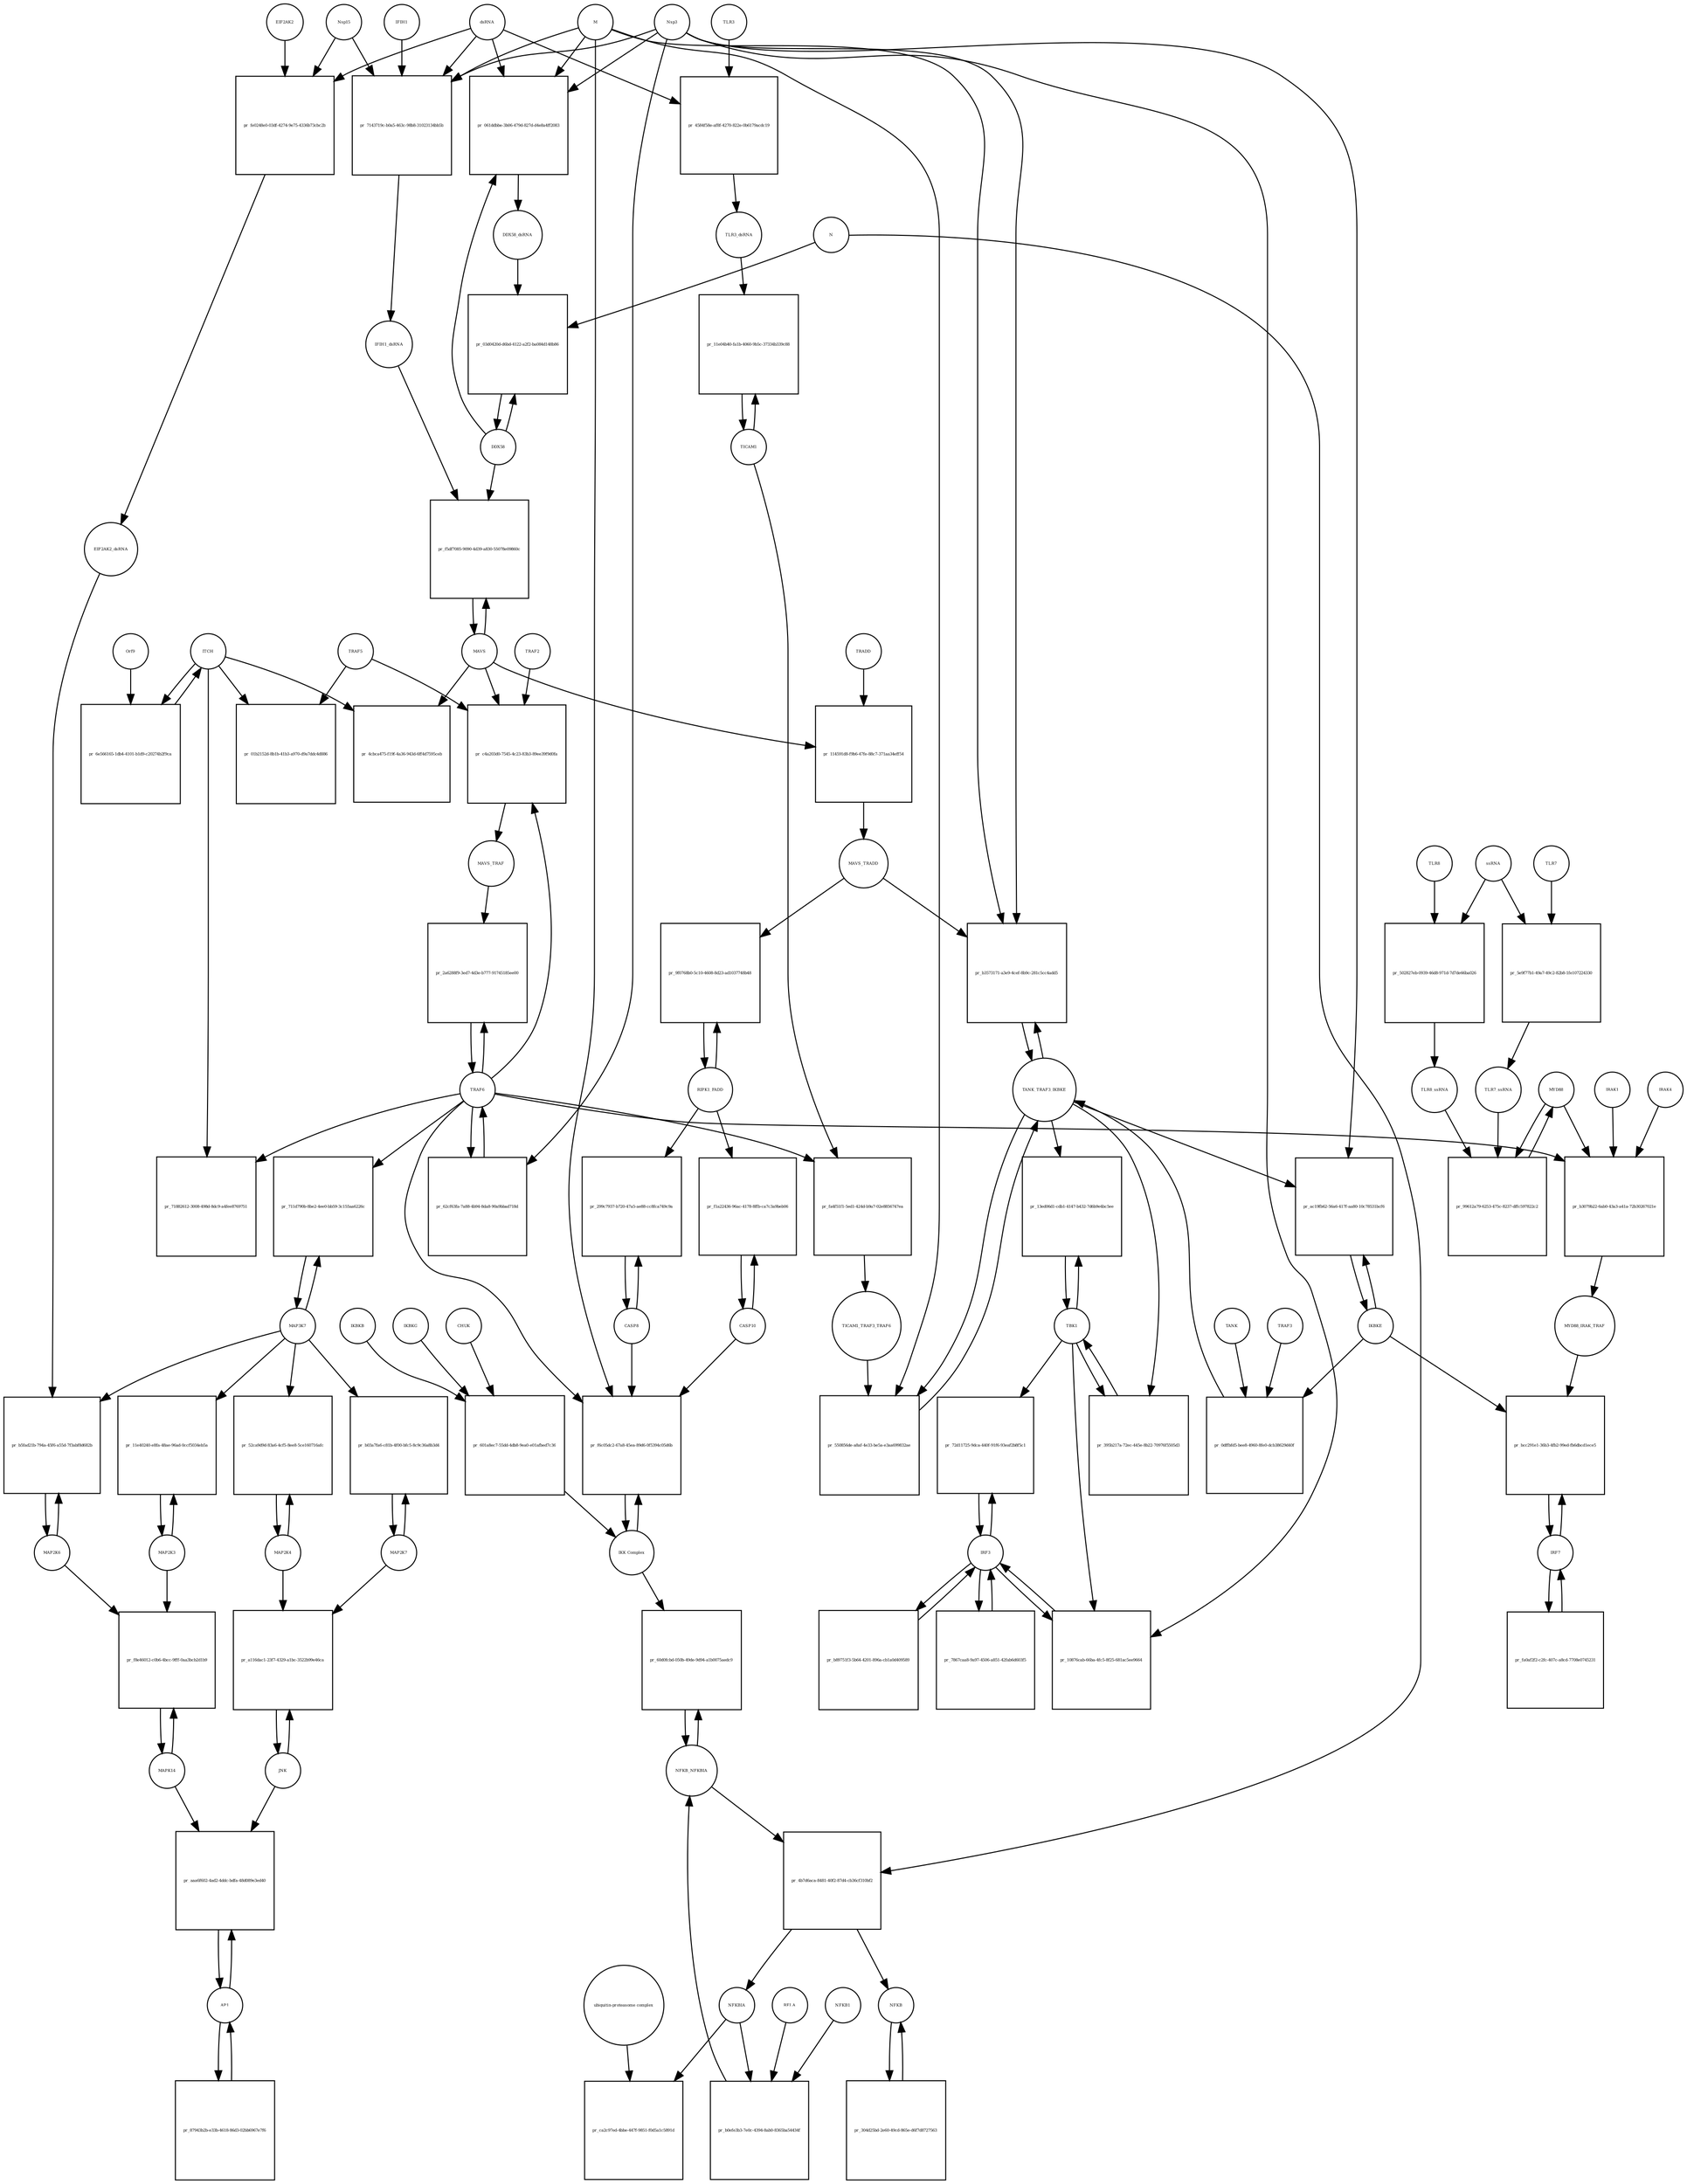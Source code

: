 strict digraph  {
dsRNA [annotation="", bipartite=0, cls="nucleic acid feature", fontsize=4, label=dsRNA, shape=circle];
"pr_061ddbbe-3b06-479d-827d-d4e8a4ff2083" [annotation="", bipartite=1, cls=process, fontsize=4, label="pr_061ddbbe-3b06-479d-827d-d4e8a4ff2083", shape=square];
DDX58_dsRNA [annotation="", bipartite=0, cls=complex, fontsize=4, label=DDX58_dsRNA, shape=circle];
M [annotation=urn_miriam_ncbiprotein_1796318601, bipartite=0, cls=macromolecule, fontsize=4, label=M, shape=circle];
Nsp3 [annotation=urn_miriam_ncbiprotein_1802476807, bipartite=0, cls=macromolecule, fontsize=4, label=Nsp3, shape=circle];
DDX58 [annotation=urn_miriam_hgnc_19102, bipartite=0, cls=macromolecule, fontsize=4, label=DDX58, shape=circle];
"pr_7143719c-b0a5-463c-98b8-31023134bb5b" [annotation="", bipartite=1, cls=process, fontsize=4, label="pr_7143719c-b0a5-463c-98b8-31023134bb5b", shape=square];
IFIH1_dsRNA [annotation="", bipartite=0, cls=complex, fontsize=4, label=IFIH1_dsRNA, shape=circle];
Nsp15 [annotation=urn_miriam_ncbiprotein_1802476818, bipartite=0, cls=macromolecule, fontsize=4, label=Nsp15, shape=circle];
IFIH1 [annotation=urn_miriam_hgnc_18873, bipartite=0, cls=macromolecule, fontsize=4, label=IFIH1, shape=circle];
"pr_03d0420d-d6bd-4122-a2f2-ba084d148b86" [annotation="", bipartite=1, cls=process, fontsize=4, label="pr_03d0420d-d6bd-4122-a2f2-ba084d148b86", shape=square];
N [annotation=urn_miriam_ncbiprotein_1798174255, bipartite=0, cls=macromolecule, fontsize=4, label=N, shape=circle];
MAVS [annotation=urn_miriam_hgnc_29233, bipartite=0, cls="macromolecule multimer", fontsize=4, label=MAVS, shape=circle];
"pr_f5df7085-9090-4d39-a830-55078e09860c" [annotation="", bipartite=1, cls=process, fontsize=4, label="pr_f5df7085-9090-4d39-a830-55078e09860c", shape=square];
NFKBIA [annotation=urn_miriam_hgnc_7797, bipartite=0, cls=macromolecule, fontsize=4, label=NFKBIA, shape=circle];
"pr_ca2c97ed-4bbe-447f-9851-f0d5a1c5891d" [annotation="", bipartite=1, cls=process, fontsize=4, label="pr_ca2c97ed-4bbe-447f-9851-f0d5a1c5891d", shape=square];
"ubiquitin-proteasome complex" [annotation="", bipartite=0, cls=complex, fontsize=4, label="ubiquitin-proteasome complex", shape=circle];
IRF3 [annotation=urn_miriam_hgnc_6118, bipartite=0, cls=macromolecule, fontsize=4, label=IRF3, shape=circle];
"pr_72d11725-9dca-440f-91f6-93eaf2b8f5c1" [annotation="", bipartite=1, cls=process, fontsize=4, label="pr_72d11725-9dca-440f-91f6-93eaf2b8f5c1", shape=square];
TBK1 [annotation="", bipartite=0, cls=macromolecule, fontsize=4, label=TBK1, shape=circle];
"pr_10876cab-66ba-4fc5-8f25-681ac5ee9664" [annotation="", bipartite=1, cls=process, fontsize=4, label="pr_10876cab-66ba-4fc5-8f25-681ac5ee9664", shape=square];
IRF7 [annotation=urn_miriam_hgnc_6122, bipartite=0, cls="macromolecule multimer", fontsize=4, label=IRF7, shape=circle];
"pr_bcc291e1-36b3-4fb2-99ed-fb6dbcd1ece5" [annotation="", bipartite=1, cls=process, fontsize=4, label="pr_bcc291e1-36b3-4fb2-99ed-fb6dbcd1ece5", shape=square];
IKBKE [annotation=urn_miriam_hgnc_14552, bipartite=0, cls=macromolecule, fontsize=4, label=IKBKE, shape=circle];
MYD88_IRAK_TRAF [annotation="", bipartite=0, cls=complex, fontsize=4, label=MYD88_IRAK_TRAF, shape=circle];
TRAF6 [annotation=urn_miriam_hgnc_12036, bipartite=0, cls=macromolecule, fontsize=4, label=TRAF6, shape=circle];
"pr_2a6288f9-3ed7-4d3e-b777-91745185ee00" [annotation="", bipartite=1, cls=process, fontsize=4, label="pr_2a6288f9-3ed7-4d3e-b777-91745185ee00", shape=square];
MAVS_TRAF [annotation="", bipartite=0, cls=complex, fontsize=4, label=MAVS_TRAF, shape=circle];
"pr_4cbca475-f19f-4a36-943d-6ff4d7595ceb" [annotation="", bipartite=1, cls=process, fontsize=4, label="pr_4cbca475-f19f-4a36-943d-6ff4d7595ceb", shape=square];
ITCH [annotation="", bipartite=0, cls=macromolecule, fontsize=4, label=ITCH, shape=circle];
TRAF5 [annotation=urn_miriam_hgnc_12035, bipartite=0, cls=macromolecule, fontsize=4, label=TRAF5, shape=circle];
"pr_01b2152d-8b1b-41b3-a970-d9a7ddc4d886" [annotation="", bipartite=1, cls=process, fontsize=4, label="pr_01b2152d-8b1b-41b3-a970-d9a7ddc4d886", shape=square];
"pr_71882612-3008-498d-8dc9-a4fee8769751" [annotation="", bipartite=1, cls=process, fontsize=4, label="pr_71882612-3008-498d-8dc9-a4fee8769751", shape=square];
TICAM1 [annotation=urn_miriam_hgnc_18348, bipartite=0, cls=macromolecule, fontsize=4, label=TICAM1, shape=circle];
"pr_11e04b40-fa1b-4060-9b5c-37334b339c88" [annotation="", bipartite=1, cls=process, fontsize=4, label="pr_11e04b40-fa1b-4060-9b5c-37334b339c88", shape=square];
TLR3_dsRNA [annotation="", bipartite=0, cls=complex, fontsize=4, label=TLR3_dsRNA, shape=circle];
TLR3 [annotation=urn_miriam_hgnc_11849, bipartite=0, cls="macromolecule multimer", fontsize=4, label=TLR3, shape=circle];
"pr_4584f58e-af8f-4270-822e-0b6179acdc19" [annotation="", bipartite=1, cls=process, fontsize=4, label="pr_4584f58e-af8f-4270-822e-0b6179acdc19", shape=square];
"pr_fa4f51f1-5ed1-424d-b9a7-02e8856747ea" [annotation="", bipartite=1, cls=process, fontsize=4, label="pr_fa4f51f1-5ed1-424d-b9a7-02e8856747ea", shape=square];
TICAM1_TRAF3_TRAF6 [annotation="", bipartite=0, cls=complex, fontsize=4, label=TICAM1_TRAF3_TRAF6, shape=circle];
TANK_TRAF3_IKBKE [annotation="", bipartite=0, cls=complex, fontsize=4, label=TANK_TRAF3_IKBKE, shape=circle];
"pr_550856de-a8af-4e33-be5a-e3aa699832ae" [annotation="", bipartite=1, cls=process, fontsize=4, label="pr_550856de-a8af-4e33-be5a-e3aa699832ae", shape=square];
"pr_13ed06d1-cdb1-4147-b432-7d6b9e4bc5ee" [annotation="", bipartite=1, cls=process, fontsize=4, label="pr_13ed06d1-cdb1-4147-b432-7d6b9e4bc5ee", shape=square];
"pr_ac19fb62-56a6-417f-aa80-10c78531bcf6" [annotation="", bipartite=1, cls=process, fontsize=4, label="pr_ac19fb62-56a6-417f-aa80-10c78531bcf6", shape=square];
MYD88 [annotation="", bipartite=0, cls=macromolecule, fontsize=4, label=MYD88, shape=circle];
"pr_b3079b22-6ab0-43a3-a41a-72b30267021e" [annotation="", bipartite=1, cls=process, fontsize=4, label="pr_b3079b22-6ab0-43a3-a41a-72b30267021e", shape=square];
IRAK1 [annotation=urn_miriam_hgnc_6112, bipartite=0, cls=macromolecule, fontsize=4, label=IRAK1, shape=circle];
IRAK4 [annotation=urn_miriam_hgnc_17967, bipartite=0, cls=macromolecule, fontsize=4, label=IRAK4, shape=circle];
TLR7 [annotation=urn_miriam_hgnc_15631, bipartite=0, cls=macromolecule, fontsize=4, label=TLR7, shape=circle];
"pr_5e9f77b1-49a7-49c2-82b8-1fe107224330" [annotation="", bipartite=1, cls=process, fontsize=4, label="pr_5e9f77b1-49a7-49c2-82b8-1fe107224330", shape=square];
TLR7_ssRNA [annotation="", bipartite=0, cls=complex, fontsize=4, label=TLR7_ssRNA, shape=circle];
ssRNA [annotation="", bipartite=0, cls="nucleic acid feature", fontsize=4, label=ssRNA, shape=circle];
TLR8 [annotation=urn_miriam_hgnc_15632, bipartite=0, cls=macromolecule, fontsize=4, label=TLR8, shape=circle];
"pr_502827eb-0939-46d8-971d-7d7de66ba026" [annotation="", bipartite=1, cls=process, fontsize=4, label="pr_502827eb-0939-46d8-971d-7d7de66ba026", shape=square];
TLR8_ssRNA [annotation="", bipartite=0, cls=complex, fontsize=4, label=TLR8_ssRNA, shape=circle];
"pr_99612a79-6253-475c-8237-dffc597822c2" [annotation="", bipartite=1, cls=process, fontsize=4, label="pr_99612a79-6253-475c-8237-dffc597822c2", shape=square];
MAP3K7 [annotation="", bipartite=0, cls=macromolecule, fontsize=4, label=MAP3K7, shape=circle];
"pr_711d790b-8be2-4ee0-bb59-3c155aa6226c" [annotation="", bipartite=1, cls=process, fontsize=4, label="pr_711d790b-8be2-4ee0-bb59-3c155aa6226c", shape=square];
TRAF2 [annotation=urn_miriam_hgnc_12032, bipartite=0, cls=macromolecule, fontsize=4, label=TRAF2, shape=circle];
"pr_c4a203d0-7545-4c23-83b3-89ee39f9d0fa" [annotation="", bipartite=1, cls=process, fontsize=4, label="pr_c4a203d0-7545-4c23-83b3-89ee39f9d0fa", shape=square];
"pr_6e566165-1db4-4101-b1d9-c20274b2f9ca" [annotation="", bipartite=1, cls=process, fontsize=4, label="pr_6e566165-1db4-4101-b1d9-c20274b2f9ca", shape=square];
Orf9 [annotation=urn_miriam_uniprot_P59636, bipartite=0, cls=macromolecule, fontsize=4, label=Orf9, shape=circle];
"pr_114591d8-f9b6-47fe-88c7-371aa34eff54" [annotation="", bipartite=1, cls=process, fontsize=4, label="pr_114591d8-f9b6-47fe-88c7-371aa34eff54", shape=square];
MAVS_TRADD [annotation="", bipartite=0, cls=complex, fontsize=4, label=MAVS_TRADD, shape=circle];
TRADD [annotation=urn_miriam_hgnc_12030, bipartite=0, cls=macromolecule, fontsize=4, label=TRADD, shape=circle];
"pr_62cf63fa-7a88-4b94-8da8-90a9bbad718d" [annotation="", bipartite=1, cls=process, fontsize=4, label="pr_62cf63fa-7a88-4b94-8da8-90a9bbad718d", shape=square];
AP1 [annotation="", bipartite=0, cls=complex, fontsize=4, label=AP1, shape=circle];
"pr_aaa6f602-4ad2-4ddc-bdfa-48d089e3ed40" [annotation="", bipartite=1, cls=process, fontsize=4, label="pr_aaa6f602-4ad2-4ddc-bdfa-48d089e3ed40", shape=square];
MAPK14 [annotation="", bipartite=0, cls=macromolecule, fontsize=4, label=MAPK14, shape=circle];
JNK [annotation="", bipartite=0, cls=complex, fontsize=4, label=JNK, shape=circle];
"pr_a116dac1-23f7-4329-a1bc-3522b99e46ca" [annotation="", bipartite=1, cls=process, fontsize=4, label="pr_a116dac1-23f7-4329-a1bc-3522b99e46ca", shape=square];
MAP2K7 [annotation="", bipartite=0, cls=macromolecule, fontsize=4, label=MAP2K7, shape=circle];
MAP2K4 [annotation="", bipartite=0, cls=macromolecule, fontsize=4, label=MAP2K4, shape=circle];
"pr_52ca9d9d-83a6-4cf5-8ee8-5ce160716afc" [annotation="", bipartite=1, cls=process, fontsize=4, label="pr_52ca9d9d-83a6-4cf5-8ee8-5ce160716afc", shape=square];
"pr_b03a7fa6-c81b-4f00-bfc5-8c9c36a8b3d4" [annotation="", bipartite=1, cls=process, fontsize=4, label="pr_b03a7fa6-c81b-4f00-bfc5-8c9c36a8b3d4", shape=square];
MAP2K3 [annotation="", bipartite=0, cls=macromolecule, fontsize=4, label=MAP2K3, shape=circle];
"pr_11e40240-e8fa-48ae-96ad-0ccf5034eb5a" [annotation="", bipartite=1, cls=process, fontsize=4, label="pr_11e40240-e8fa-48ae-96ad-0ccf5034eb5a", shape=square];
MAP2K6 [annotation="", bipartite=0, cls=macromolecule, fontsize=4, label=MAP2K6, shape=circle];
"pr_b5fad21b-794a-45f6-a55d-7f3abf8d682b" [annotation="", bipartite=1, cls=process, fontsize=4, label="pr_b5fad21b-794a-45f6-a55d-7f3abf8d682b", shape=square];
EIF2AK2_dsRNA [annotation="", bipartite=0, cls=complex, fontsize=4, label=EIF2AK2_dsRNA, shape=circle];
"pr_fe0248e0-03df-4274-9e75-4336b73cbc2b" [annotation="", bipartite=1, cls=process, fontsize=4, label="pr_fe0248e0-03df-4274-9e75-4336b73cbc2b", shape=square];
EIF2AK2 [annotation=urn_miriam_hgnc_9437, bipartite=0, cls=macromolecule, fontsize=4, label=EIF2AK2, shape=circle];
RIPK1_FADD [annotation="", bipartite=0, cls=complex, fontsize=4, label=RIPK1_FADD, shape=circle];
"pr_9f0768b0-5c10-4608-8d23-ad1037748b48" [annotation="", bipartite=1, cls=process, fontsize=4, label="pr_9f0768b0-5c10-4608-8d23-ad1037748b48", shape=square];
CASP8 [annotation="", bipartite=0, cls=macromolecule, fontsize=4, label=CASP8, shape=circle];
"pr_299c7937-b720-47a5-ae88-cc8fca749c9a" [annotation="", bipartite=1, cls=process, fontsize=4, label="pr_299c7937-b720-47a5-ae88-cc8fca749c9a", shape=square];
CASP10 [annotation="", bipartite=0, cls=macromolecule, fontsize=4, label=CASP10, shape=circle];
"pr_f1a22436-96ac-4178-8ffb-ca7c3a9beb06" [annotation="", bipartite=1, cls=process, fontsize=4, label="pr_f1a22436-96ac-4178-8ffb-ca7c3a9beb06", shape=square];
NFKB_NFKBIA [annotation="", bipartite=0, cls=complex, fontsize=4, label=NFKB_NFKBIA, shape=circle];
"pr_60d0fcbd-050b-49de-9d94-a1b0075aedc9" [annotation="", bipartite=1, cls=process, fontsize=4, label="pr_60d0fcbd-050b-49de-9d94-a1b0075aedc9", shape=square];
"IKK Complex" [annotation="", bipartite=0, cls=complex, fontsize=4, label="IKK Complex", shape=circle];
"pr_4b7d6aca-8481-40f2-87d4-cb36cf310bf2" [annotation="", bipartite=1, cls=process, fontsize=4, label="pr_4b7d6aca-8481-40f2-87d4-cb36cf310bf2", shape=square];
NFKB [annotation="", bipartite=0, cls=complex, fontsize=4, label=NFKB, shape=circle];
"pr_f6c05dc2-67a8-45ea-89d6-0f5394c05d6b" [annotation="", bipartite=1, cls=process, fontsize=4, label="pr_f6c05dc2-67a8-45ea-89d6-0f5394c05d6b", shape=square];
"pr_b0efe3b3-7e0c-4394-8ab0-8365ba54434f" [annotation="", bipartite=1, cls=process, fontsize=4, label="pr_b0efe3b3-7e0c-4394-8ab0-8365ba54434f", shape=square];
RELA [annotation="", bipartite=0, cls=macromolecule, fontsize=4, label=RELA, shape=circle];
NFKB1 [annotation="", bipartite=0, cls=macromolecule, fontsize=4, label=NFKB1, shape=circle];
IKBKG [annotation="", bipartite=0, cls=macromolecule, fontsize=4, label=IKBKG, shape=circle];
"pr_601a8ec7-55dd-4db8-9ea0-e01afbed7c36" [annotation="", bipartite=1, cls=process, fontsize=4, label="pr_601a8ec7-55dd-4db8-9ea0-e01afbed7c36", shape=square];
CHUK [annotation="", bipartite=0, cls=macromolecule, fontsize=4, label=CHUK, shape=circle];
IKBKB [annotation="", bipartite=0, cls=macromolecule, fontsize=4, label=IKBKB, shape=circle];
"pr_b3573171-a3e9-4cef-8b9c-281c5cc4add5" [annotation="", bipartite=1, cls=process, fontsize=4, label="pr_b3573171-a3e9-4cef-8b9c-281c5cc4add5", shape=square];
"pr_395b217a-72ec-445e-8b22-70976f5505d3" [annotation="", bipartite=1, cls=process, fontsize=4, label="pr_395b217a-72ec-445e-8b22-70976f5505d3", shape=square];
"pr_f8e46012-c0b6-4bcc-9fff-0aa3bcb2d1b9" [annotation="", bipartite=1, cls=process, fontsize=4, label="pr_f8e46012-c0b6-4bcc-9fff-0aa3bcb2d1b9", shape=square];
TRAF3 [annotation="", bipartite=0, cls=macromolecule, fontsize=4, label=TRAF3, shape=circle];
"pr_0dffbfd5-bee8-4960-8fe0-dcb38629d40f" [annotation="", bipartite=1, cls=process, fontsize=4, label="pr_0dffbfd5-bee8-4960-8fe0-dcb38629d40f", shape=square];
TANK [annotation="", bipartite=0, cls=macromolecule, fontsize=4, label=TANK, shape=circle];
"pr_87943b2b-e33b-4618-86d3-02bb6967e7f6" [annotation="", bipartite=1, cls=process, fontsize=4, label="pr_87943b2b-e33b-4618-86d3-02bb6967e7f6", shape=square];
"pr_fa0af2f2-c2fc-407c-a8cd-7708e0745231" [annotation="", bipartite=1, cls=process, fontsize=4, label="pr_fa0af2f2-c2fc-407c-a8cd-7708e0745231", shape=square];
"pr_b89751f3-5b64-4201-896a-cb1a0d409589" [annotation="", bipartite=1, cls=process, fontsize=4, label="pr_b89751f3-5b64-4201-896a-cb1a0d409589", shape=square];
"pr_304d25bd-2e60-49cd-865e-d6f7d8727563" [annotation="", bipartite=1, cls=process, fontsize=4, label="pr_304d25bd-2e60-49cd-865e-d6f7d8727563", shape=square];
"pr_7867caa8-9a97-4506-a851-42fab6d603f5" [annotation="", bipartite=1, cls=process, fontsize=4, label="pr_7867caa8-9a97-4506-a851-42fab6d603f5", shape=square];
dsRNA -> "pr_061ddbbe-3b06-479d-827d-d4e8a4ff2083"  [annotation="", interaction_type=consumption];
dsRNA -> "pr_7143719c-b0a5-463c-98b8-31023134bb5b"  [annotation="", interaction_type=consumption];
dsRNA -> "pr_4584f58e-af8f-4270-822e-0b6179acdc19"  [annotation="", interaction_type=consumption];
dsRNA -> "pr_fe0248e0-03df-4274-9e75-4336b73cbc2b"  [annotation="", interaction_type=consumption];
"pr_061ddbbe-3b06-479d-827d-d4e8a4ff2083" -> DDX58_dsRNA  [annotation="", interaction_type=production];
DDX58_dsRNA -> "pr_03d0420d-d6bd-4122-a2f2-ba084d148b86"  [annotation="urn_miriam_pubmed_25581309|urn_miriam_pubmed_28148787|urn_miriam_taxonomy_694009", interaction_type=catalysis];
M -> "pr_061ddbbe-3b06-479d-827d-d4e8a4ff2083"  [annotation="urn_miriam_pubmed_20303872|urn_miriam_pubmed_19380580|urn_miriam_pubmed_31226023|urn_miriam_taxonomy_694009", interaction_type=inhibition];
M -> "pr_7143719c-b0a5-463c-98b8-31023134bb5b"  [annotation="urn_miriam_pubmed_28484023|urn_miriam_pubmed_19380580|urn_miriam_pubmed_31226023|urn_miriam_taxonomy_694009", interaction_type=inhibition];
M -> "pr_550856de-a8af-4e33-be5a-e3aa699832ae"  [annotation="urn_miriam_pubmed_19380580|urn_miriam_pubmed_19366914|urn_miriam_taxonomy_694009", interaction_type=inhibition];
M -> "pr_f6c05dc2-67a8-45ea-89d6-0f5394c05d6b"  [annotation="urn_miriam_pubmed_19366914|urn_miriam_pubmed_20303872|urn_miriam_pubmed_17705188|urn_miriam_pubmed_694009", interaction_type=inhibition];
M -> "pr_b3573171-a3e9-4cef-8b9c-281c5cc4add5"  [annotation="urn_miriam_pubmed_19366914|urn_miriam_pubmed_27164085|urn_miriam_pubmed_19380580|urn_miriam_taxonomy_694009", interaction_type=inhibition];
Nsp3 -> "pr_061ddbbe-3b06-479d-827d-d4e8a4ff2083"  [annotation="urn_miriam_pubmed_20303872|urn_miriam_pubmed_19380580|urn_miriam_pubmed_31226023|urn_miriam_taxonomy_694009", interaction_type=inhibition];
Nsp3 -> "pr_7143719c-b0a5-463c-98b8-31023134bb5b"  [annotation="urn_miriam_pubmed_28484023|urn_miriam_pubmed_19380580|urn_miriam_pubmed_31226023|urn_miriam_taxonomy_694009", interaction_type=inhibition];
Nsp3 -> "pr_10876cab-66ba-4fc5-8f25-681ac5ee9664"  [annotation="urn_miriam_pubmed_17761676|urn_miriam_pubmed_31226023|urn_miriam_taxonomy_694009", interaction_type=inhibition];
Nsp3 -> "pr_ac19fb62-56a6-417f-aa80-10c78531bcf6"  [annotation="urn_miriam_pubmed_20303872|urn_miriam_pubmed_31226023|urn_miriam_taxonomy_694009", interaction_type=inhibition];
Nsp3 -> "pr_62cf63fa-7a88-4b94-8da8-90a9bbad718d"  [annotation="urn_miriam_pubmed_27164085|urn_miriam_taxonomy_694009", interaction_type=catalysis];
Nsp3 -> "pr_b3573171-a3e9-4cef-8b9c-281c5cc4add5"  [annotation="urn_miriam_pubmed_19366914|urn_miriam_pubmed_27164085|urn_miriam_pubmed_19380580|urn_miriam_taxonomy_694009", interaction_type=inhibition];
DDX58 -> "pr_061ddbbe-3b06-479d-827d-d4e8a4ff2083"  [annotation="", interaction_type=consumption];
DDX58 -> "pr_03d0420d-d6bd-4122-a2f2-ba084d148b86"  [annotation="", interaction_type=consumption];
DDX58 -> "pr_f5df7085-9090-4d39-a830-55078e09860c"  [annotation=urn_miriam_pubmed_25581309, interaction_type=catalysis];
"pr_7143719c-b0a5-463c-98b8-31023134bb5b" -> IFIH1_dsRNA  [annotation="", interaction_type=production];
IFIH1_dsRNA -> "pr_f5df7085-9090-4d39-a830-55078e09860c"  [annotation=urn_miriam_pubmed_25581309, interaction_type=catalysis];
Nsp15 -> "pr_7143719c-b0a5-463c-98b8-31023134bb5b"  [annotation="urn_miriam_pubmed_28484023|urn_miriam_pubmed_19380580|urn_miriam_pubmed_31226023|urn_miriam_taxonomy_694009", interaction_type=inhibition];
Nsp15 -> "pr_fe0248e0-03df-4274-9e75-4336b73cbc2b"  [annotation="urn_miriam_pubmed_28484023|urn_miriam_pubmed_19366914|urn_miriam_taxonomy_694009", interaction_type=inhibition];
IFIH1 -> "pr_7143719c-b0a5-463c-98b8-31023134bb5b"  [annotation="", interaction_type=consumption];
"pr_03d0420d-d6bd-4122-a2f2-ba084d148b86" -> DDX58  [annotation="", interaction_type=production];
N -> "pr_03d0420d-d6bd-4122-a2f2-ba084d148b86"  [annotation="urn_miriam_pubmed_25581309|urn_miriam_pubmed_28148787|urn_miriam_taxonomy_694009", interaction_type=inhibition];
N -> "pr_4b7d6aca-8481-40f2-87d4-cb36cf310bf2"  [annotation="urn_miriam_pubmed_16143815|urn_miriam_taxonomy_694009", interaction_type=stimulation];
MAVS -> "pr_f5df7085-9090-4d39-a830-55078e09860c"  [annotation="", interaction_type=consumption];
MAVS -> "pr_4cbca475-f19f-4a36-943d-6ff4d7595ceb"  [annotation="", interaction_type=consumption];
MAVS -> "pr_c4a203d0-7545-4c23-83b3-89ee39f9d0fa"  [annotation="", interaction_type=consumption];
MAVS -> "pr_114591d8-f9b6-47fe-88c7-371aa34eff54"  [annotation="", interaction_type=consumption];
"pr_f5df7085-9090-4d39-a830-55078e09860c" -> MAVS  [annotation="", interaction_type=production];
NFKBIA -> "pr_ca2c97ed-4bbe-447f-9851-f0d5a1c5891d"  [annotation="", interaction_type=consumption];
NFKBIA -> "pr_b0efe3b3-7e0c-4394-8ab0-8365ba54434f"  [annotation="", interaction_type=consumption];
"ubiquitin-proteasome complex" -> "pr_ca2c97ed-4bbe-447f-9851-f0d5a1c5891d"  [annotation=urn_miriam_pubmed_20303872, interaction_type=catalysis];
IRF3 -> "pr_72d11725-9dca-440f-91f6-93eaf2b8f5c1"  [annotation="", interaction_type=consumption];
IRF3 -> "pr_10876cab-66ba-4fc5-8f25-681ac5ee9664"  [annotation="", interaction_type=consumption];
IRF3 -> "pr_b89751f3-5b64-4201-896a-cb1a0d409589"  [annotation="", interaction_type=consumption];
IRF3 -> "pr_7867caa8-9a97-4506-a851-42fab6d603f5"  [annotation="", interaction_type=consumption];
"pr_72d11725-9dca-440f-91f6-93eaf2b8f5c1" -> IRF3  [annotation="", interaction_type=production];
TBK1 -> "pr_72d11725-9dca-440f-91f6-93eaf2b8f5c1"  [annotation=urn_miriam_pubmed_25581309, interaction_type=catalysis];
TBK1 -> "pr_10876cab-66ba-4fc5-8f25-681ac5ee9664"  [annotation="urn_miriam_pubmed_17761676|urn_miriam_pubmed_31226023|urn_miriam_taxonomy_694009", interaction_type=catalysis];
TBK1 -> "pr_13ed06d1-cdb1-4147-b432-7d6b9e4bc5ee"  [annotation="", interaction_type=consumption];
TBK1 -> "pr_395b217a-72ec-445e-8b22-70976f5505d3"  [annotation="", interaction_type=consumption];
"pr_10876cab-66ba-4fc5-8f25-681ac5ee9664" -> IRF3  [annotation="", interaction_type=production];
IRF7 -> "pr_bcc291e1-36b3-4fb2-99ed-fb6dbcd1ece5"  [annotation="", interaction_type=consumption];
IRF7 -> "pr_fa0af2f2-c2fc-407c-a8cd-7708e0745231"  [annotation="", interaction_type=consumption];
"pr_bcc291e1-36b3-4fb2-99ed-fb6dbcd1ece5" -> IRF7  [annotation="", interaction_type=production];
IKBKE -> "pr_bcc291e1-36b3-4fb2-99ed-fb6dbcd1ece5"  [annotation=urn_miriam_pubmed_20303872, interaction_type=catalysis];
IKBKE -> "pr_ac19fb62-56a6-417f-aa80-10c78531bcf6"  [annotation="", interaction_type=consumption];
IKBKE -> "pr_0dffbfd5-bee8-4960-8fe0-dcb38629d40f"  [annotation="", interaction_type=consumption];
MYD88_IRAK_TRAF -> "pr_bcc291e1-36b3-4fb2-99ed-fb6dbcd1ece5"  [annotation=urn_miriam_pubmed_20303872, interaction_type=catalysis];
TRAF6 -> "pr_2a6288f9-3ed7-4d3e-b777-91745185ee00"  [annotation="", interaction_type=consumption];
TRAF6 -> "pr_71882612-3008-498d-8dc9-a4fee8769751"  [annotation="", interaction_type=consumption];
TRAF6 -> "pr_fa4f51f1-5ed1-424d-b9a7-02e8856747ea"  [annotation="", interaction_type=consumption];
TRAF6 -> "pr_b3079b22-6ab0-43a3-a41a-72b30267021e"  [annotation="", interaction_type=consumption];
TRAF6 -> "pr_711d790b-8be2-4ee0-bb59-3c155aa6226c"  [annotation=urn_miriam_pubmed_19366914, interaction_type=stimulation];
TRAF6 -> "pr_c4a203d0-7545-4c23-83b3-89ee39f9d0fa"  [annotation="", interaction_type=consumption];
TRAF6 -> "pr_62cf63fa-7a88-4b94-8da8-90a9bbad718d"  [annotation="", interaction_type=consumption];
TRAF6 -> "pr_f6c05dc2-67a8-45ea-89d6-0f5394c05d6b"  [annotation="urn_miriam_pubmed_19366914|urn_miriam_pubmed_20303872|urn_miriam_pubmed_17705188|urn_miriam_pubmed_694009", interaction_type=stimulation];
"pr_2a6288f9-3ed7-4d3e-b777-91745185ee00" -> TRAF6  [annotation="", interaction_type=production];
MAVS_TRAF -> "pr_2a6288f9-3ed7-4d3e-b777-91745185ee00"  [annotation=urn_miriam_pubmed_19366914, interaction_type=catalysis];
ITCH -> "pr_4cbca475-f19f-4a36-943d-6ff4d7595ceb"  [annotation=urn_miriam_pubmed_25135833, interaction_type=catalysis];
ITCH -> "pr_01b2152d-8b1b-41b3-a970-d9a7ddc4d886"  [annotation=urn_miriam_pubmed_25135833, interaction_type=catalysis];
ITCH -> "pr_71882612-3008-498d-8dc9-a4fee8769751"  [annotation=urn_miriam_pubmed_25135833, interaction_type=catalysis];
ITCH -> "pr_6e566165-1db4-4101-b1d9-c20274b2f9ca"  [annotation="", interaction_type=consumption];
TRAF5 -> "pr_01b2152d-8b1b-41b3-a970-d9a7ddc4d886"  [annotation="", interaction_type=consumption];
TRAF5 -> "pr_c4a203d0-7545-4c23-83b3-89ee39f9d0fa"  [annotation="", interaction_type=consumption];
TICAM1 -> "pr_11e04b40-fa1b-4060-9b5c-37334b339c88"  [annotation="", interaction_type=consumption];
TICAM1 -> "pr_fa4f51f1-5ed1-424d-b9a7-02e8856747ea"  [annotation="", interaction_type=consumption];
"pr_11e04b40-fa1b-4060-9b5c-37334b339c88" -> TICAM1  [annotation="", interaction_type=production];
TLR3_dsRNA -> "pr_11e04b40-fa1b-4060-9b5c-37334b339c88"  [annotation=urn_miriam_pubmed_20303872, interaction_type=stimulation];
TLR3 -> "pr_4584f58e-af8f-4270-822e-0b6179acdc19"  [annotation="", interaction_type=consumption];
"pr_4584f58e-af8f-4270-822e-0b6179acdc19" -> TLR3_dsRNA  [annotation="", interaction_type=production];
"pr_fa4f51f1-5ed1-424d-b9a7-02e8856747ea" -> TICAM1_TRAF3_TRAF6  [annotation="", interaction_type=production];
TICAM1_TRAF3_TRAF6 -> "pr_550856de-a8af-4e33-be5a-e3aa699832ae"  [annotation="urn_miriam_pubmed_19380580|urn_miriam_pubmed_19366914|urn_miriam_taxonomy_694009", interaction_type=stimulation];
TANK_TRAF3_IKBKE -> "pr_550856de-a8af-4e33-be5a-e3aa699832ae"  [annotation="", interaction_type=consumption];
TANK_TRAF3_IKBKE -> "pr_13ed06d1-cdb1-4147-b432-7d6b9e4bc5ee"  [annotation=urn_miriam_pubmed_20303872, interaction_type=stimulation];
TANK_TRAF3_IKBKE -> "pr_ac19fb62-56a6-417f-aa80-10c78531bcf6"  [annotation="urn_miriam_pubmed_20303872|urn_miriam_pubmed_31226023|urn_miriam_taxonomy_694009", interaction_type=stimulation];
TANK_TRAF3_IKBKE -> "pr_b3573171-a3e9-4cef-8b9c-281c5cc4add5"  [annotation="", interaction_type=consumption];
TANK_TRAF3_IKBKE -> "pr_395b217a-72ec-445e-8b22-70976f5505d3"  [annotation=urn_miriam_pubmed_19366914, interaction_type=stimulation];
"pr_550856de-a8af-4e33-be5a-e3aa699832ae" -> TANK_TRAF3_IKBKE  [annotation="", interaction_type=production];
"pr_13ed06d1-cdb1-4147-b432-7d6b9e4bc5ee" -> TBK1  [annotation="", interaction_type=production];
"pr_ac19fb62-56a6-417f-aa80-10c78531bcf6" -> IKBKE  [annotation="", interaction_type=production];
MYD88 -> "pr_b3079b22-6ab0-43a3-a41a-72b30267021e"  [annotation="", interaction_type=consumption];
MYD88 -> "pr_99612a79-6253-475c-8237-dffc597822c2"  [annotation="", interaction_type=consumption];
"pr_b3079b22-6ab0-43a3-a41a-72b30267021e" -> MYD88_IRAK_TRAF  [annotation="", interaction_type=production];
IRAK1 -> "pr_b3079b22-6ab0-43a3-a41a-72b30267021e"  [annotation="", interaction_type=consumption];
IRAK4 -> "pr_b3079b22-6ab0-43a3-a41a-72b30267021e"  [annotation="", interaction_type=consumption];
TLR7 -> "pr_5e9f77b1-49a7-49c2-82b8-1fe107224330"  [annotation="", interaction_type=consumption];
"pr_5e9f77b1-49a7-49c2-82b8-1fe107224330" -> TLR7_ssRNA  [annotation="", interaction_type=production];
TLR7_ssRNA -> "pr_99612a79-6253-475c-8237-dffc597822c2"  [annotation=urn_miriam_pubmed_19366914, interaction_type=stimulation];
ssRNA -> "pr_5e9f77b1-49a7-49c2-82b8-1fe107224330"  [annotation="", interaction_type=consumption];
ssRNA -> "pr_502827eb-0939-46d8-971d-7d7de66ba026"  [annotation="", interaction_type=consumption];
TLR8 -> "pr_502827eb-0939-46d8-971d-7d7de66ba026"  [annotation="", interaction_type=consumption];
"pr_502827eb-0939-46d8-971d-7d7de66ba026" -> TLR8_ssRNA  [annotation="", interaction_type=production];
TLR8_ssRNA -> "pr_99612a79-6253-475c-8237-dffc597822c2"  [annotation=urn_miriam_pubmed_19366914, interaction_type=stimulation];
"pr_99612a79-6253-475c-8237-dffc597822c2" -> MYD88  [annotation="", interaction_type=production];
MAP3K7 -> "pr_711d790b-8be2-4ee0-bb59-3c155aa6226c"  [annotation="", interaction_type=consumption];
MAP3K7 -> "pr_52ca9d9d-83a6-4cf5-8ee8-5ce160716afc"  [annotation=urn_miriam_pubmed_19366914, interaction_type=catalysis];
MAP3K7 -> "pr_b03a7fa6-c81b-4f00-bfc5-8c9c36a8b3d4"  [annotation=urn_miriam_pubmed_19366914, interaction_type=catalysis];
MAP3K7 -> "pr_11e40240-e8fa-48ae-96ad-0ccf5034eb5a"  [annotation=urn_miriam_pubmed_19366914, interaction_type=catalysis];
MAP3K7 -> "pr_b5fad21b-794a-45f6-a55d-7f3abf8d682b"  [annotation=urn_miriam_pubmed_19366914, interaction_type=catalysis];
"pr_711d790b-8be2-4ee0-bb59-3c155aa6226c" -> MAP3K7  [annotation="", interaction_type=production];
TRAF2 -> "pr_c4a203d0-7545-4c23-83b3-89ee39f9d0fa"  [annotation="", interaction_type=consumption];
"pr_c4a203d0-7545-4c23-83b3-89ee39f9d0fa" -> MAVS_TRAF  [annotation="", interaction_type=production];
"pr_6e566165-1db4-4101-b1d9-c20274b2f9ca" -> ITCH  [annotation="", interaction_type=production];
Orf9 -> "pr_6e566165-1db4-4101-b1d9-c20274b2f9ca"  [annotation="urn_miriam_pubmed_25135833|urn_miriam_taxonomy_694009", interaction_type=stimulation];
"pr_114591d8-f9b6-47fe-88c7-371aa34eff54" -> MAVS_TRADD  [annotation="", interaction_type=production];
MAVS_TRADD -> "pr_9f0768b0-5c10-4608-8d23-ad1037748b48"  [annotation=urn_miriam_pubmed_19366914, interaction_type=stimulation];
MAVS_TRADD -> "pr_b3573171-a3e9-4cef-8b9c-281c5cc4add5"  [annotation="urn_miriam_pubmed_19366914|urn_miriam_pubmed_27164085|urn_miriam_pubmed_19380580|urn_miriam_taxonomy_694009", interaction_type=stimulation];
TRADD -> "pr_114591d8-f9b6-47fe-88c7-371aa34eff54"  [annotation="", interaction_type=consumption];
"pr_62cf63fa-7a88-4b94-8da8-90a9bbad718d" -> TRAF6  [annotation="", interaction_type=production];
AP1 -> "pr_aaa6f602-4ad2-4ddc-bdfa-48d089e3ed40"  [annotation="", interaction_type=consumption];
AP1 -> "pr_87943b2b-e33b-4618-86d3-02bb6967e7f6"  [annotation="", interaction_type=consumption];
"pr_aaa6f602-4ad2-4ddc-bdfa-48d089e3ed40" -> AP1  [annotation="", interaction_type=production];
MAPK14 -> "pr_aaa6f602-4ad2-4ddc-bdfa-48d089e3ed40"  [annotation=urn_miriam_pubmed_19366914, interaction_type=stimulation];
MAPK14 -> "pr_f8e46012-c0b6-4bcc-9fff-0aa3bcb2d1b9"  [annotation="", interaction_type=consumption];
JNK -> "pr_aaa6f602-4ad2-4ddc-bdfa-48d089e3ed40"  [annotation=urn_miriam_pubmed_19366914, interaction_type=stimulation];
JNK -> "pr_a116dac1-23f7-4329-a1bc-3522b99e46ca"  [annotation="", interaction_type=consumption];
"pr_a116dac1-23f7-4329-a1bc-3522b99e46ca" -> JNK  [annotation="", interaction_type=production];
MAP2K7 -> "pr_a116dac1-23f7-4329-a1bc-3522b99e46ca"  [annotation=urn_miriam_pubmed_19366914, interaction_type=catalysis];
MAP2K7 -> "pr_b03a7fa6-c81b-4f00-bfc5-8c9c36a8b3d4"  [annotation="", interaction_type=consumption];
MAP2K4 -> "pr_a116dac1-23f7-4329-a1bc-3522b99e46ca"  [annotation=urn_miriam_pubmed_19366914, interaction_type=catalysis];
MAP2K4 -> "pr_52ca9d9d-83a6-4cf5-8ee8-5ce160716afc"  [annotation="", interaction_type=consumption];
"pr_52ca9d9d-83a6-4cf5-8ee8-5ce160716afc" -> MAP2K4  [annotation="", interaction_type=production];
"pr_b03a7fa6-c81b-4f00-bfc5-8c9c36a8b3d4" -> MAP2K7  [annotation="", interaction_type=production];
MAP2K3 -> "pr_11e40240-e8fa-48ae-96ad-0ccf5034eb5a"  [annotation="", interaction_type=consumption];
MAP2K3 -> "pr_f8e46012-c0b6-4bcc-9fff-0aa3bcb2d1b9"  [annotation=urn_miriam_pubmed_19366914, interaction_type=catalysis];
"pr_11e40240-e8fa-48ae-96ad-0ccf5034eb5a" -> MAP2K3  [annotation="", interaction_type=production];
MAP2K6 -> "pr_b5fad21b-794a-45f6-a55d-7f3abf8d682b"  [annotation="", interaction_type=consumption];
MAP2K6 -> "pr_f8e46012-c0b6-4bcc-9fff-0aa3bcb2d1b9"  [annotation=urn_miriam_pubmed_19366914, interaction_type=catalysis];
"pr_b5fad21b-794a-45f6-a55d-7f3abf8d682b" -> MAP2K6  [annotation="", interaction_type=production];
EIF2AK2_dsRNA -> "pr_b5fad21b-794a-45f6-a55d-7f3abf8d682b"  [annotation=urn_miriam_pubmed_19366914, interaction_type=stimulation];
"pr_fe0248e0-03df-4274-9e75-4336b73cbc2b" -> EIF2AK2_dsRNA  [annotation="", interaction_type=production];
EIF2AK2 -> "pr_fe0248e0-03df-4274-9e75-4336b73cbc2b"  [annotation="", interaction_type=consumption];
RIPK1_FADD -> "pr_9f0768b0-5c10-4608-8d23-ad1037748b48"  [annotation="", interaction_type=consumption];
RIPK1_FADD -> "pr_299c7937-b720-47a5-ae88-cc8fca749c9a"  [annotation=urn_miriam_pubmed_19366914, interaction_type=stimulation];
RIPK1_FADD -> "pr_f1a22436-96ac-4178-8ffb-ca7c3a9beb06"  [annotation=urn_miriam_pubmed_20303872, interaction_type=stimulation];
"pr_9f0768b0-5c10-4608-8d23-ad1037748b48" -> RIPK1_FADD  [annotation="", interaction_type=production];
CASP8 -> "pr_299c7937-b720-47a5-ae88-cc8fca749c9a"  [annotation="", interaction_type=consumption];
CASP8 -> "pr_f6c05dc2-67a8-45ea-89d6-0f5394c05d6b"  [annotation="urn_miriam_pubmed_19366914|urn_miriam_pubmed_20303872|urn_miriam_pubmed_17705188|urn_miriam_pubmed_694009", interaction_type=stimulation];
"pr_299c7937-b720-47a5-ae88-cc8fca749c9a" -> CASP8  [annotation="", interaction_type=production];
CASP10 -> "pr_f1a22436-96ac-4178-8ffb-ca7c3a9beb06"  [annotation="", interaction_type=consumption];
CASP10 -> "pr_f6c05dc2-67a8-45ea-89d6-0f5394c05d6b"  [annotation="urn_miriam_pubmed_19366914|urn_miriam_pubmed_20303872|urn_miriam_pubmed_17705188|urn_miriam_pubmed_694009", interaction_type=stimulation];
"pr_f1a22436-96ac-4178-8ffb-ca7c3a9beb06" -> CASP10  [annotation="", interaction_type=production];
NFKB_NFKBIA -> "pr_60d0fcbd-050b-49de-9d94-a1b0075aedc9"  [annotation="", interaction_type=consumption];
NFKB_NFKBIA -> "pr_4b7d6aca-8481-40f2-87d4-cb36cf310bf2"  [annotation="", interaction_type=consumption];
"pr_60d0fcbd-050b-49de-9d94-a1b0075aedc9" -> NFKB_NFKBIA  [annotation="", interaction_type=production];
"IKK Complex" -> "pr_60d0fcbd-050b-49de-9d94-a1b0075aedc9"  [annotation=urn_miriam_pubmed_19366914, interaction_type=catalysis];
"IKK Complex" -> "pr_f6c05dc2-67a8-45ea-89d6-0f5394c05d6b"  [annotation="", interaction_type=consumption];
"pr_4b7d6aca-8481-40f2-87d4-cb36cf310bf2" -> NFKB  [annotation="", interaction_type=production];
"pr_4b7d6aca-8481-40f2-87d4-cb36cf310bf2" -> NFKBIA  [annotation="", interaction_type=production];
NFKB -> "pr_304d25bd-2e60-49cd-865e-d6f7d8727563"  [annotation="", interaction_type=consumption];
"pr_f6c05dc2-67a8-45ea-89d6-0f5394c05d6b" -> "IKK Complex"  [annotation="", interaction_type=production];
"pr_b0efe3b3-7e0c-4394-8ab0-8365ba54434f" -> NFKB_NFKBIA  [annotation="", interaction_type=production];
RELA -> "pr_b0efe3b3-7e0c-4394-8ab0-8365ba54434f"  [annotation="", interaction_type=consumption];
NFKB1 -> "pr_b0efe3b3-7e0c-4394-8ab0-8365ba54434f"  [annotation="", interaction_type=consumption];
IKBKG -> "pr_601a8ec7-55dd-4db8-9ea0-e01afbed7c36"  [annotation="", interaction_type=consumption];
"pr_601a8ec7-55dd-4db8-9ea0-e01afbed7c36" -> "IKK Complex"  [annotation="", interaction_type=production];
CHUK -> "pr_601a8ec7-55dd-4db8-9ea0-e01afbed7c36"  [annotation="", interaction_type=consumption];
IKBKB -> "pr_601a8ec7-55dd-4db8-9ea0-e01afbed7c36"  [annotation="", interaction_type=consumption];
"pr_b3573171-a3e9-4cef-8b9c-281c5cc4add5" -> TANK_TRAF3_IKBKE  [annotation="", interaction_type=production];
"pr_395b217a-72ec-445e-8b22-70976f5505d3" -> TBK1  [annotation="", interaction_type=production];
"pr_f8e46012-c0b6-4bcc-9fff-0aa3bcb2d1b9" -> MAPK14  [annotation="", interaction_type=production];
TRAF3 -> "pr_0dffbfd5-bee8-4960-8fe0-dcb38629d40f"  [annotation="", interaction_type=consumption];
"pr_0dffbfd5-bee8-4960-8fe0-dcb38629d40f" -> TANK_TRAF3_IKBKE  [annotation="", interaction_type=production];
TANK -> "pr_0dffbfd5-bee8-4960-8fe0-dcb38629d40f"  [annotation="", interaction_type=consumption];
"pr_87943b2b-e33b-4618-86d3-02bb6967e7f6" -> AP1  [annotation="", interaction_type=production];
"pr_fa0af2f2-c2fc-407c-a8cd-7708e0745231" -> IRF7  [annotation="", interaction_type=production];
"pr_b89751f3-5b64-4201-896a-cb1a0d409589" -> IRF3  [annotation="", interaction_type=production];
"pr_304d25bd-2e60-49cd-865e-d6f7d8727563" -> NFKB  [annotation="", interaction_type=production];
"pr_7867caa8-9a97-4506-a851-42fab6d603f5" -> IRF3  [annotation="", interaction_type=production];
}
